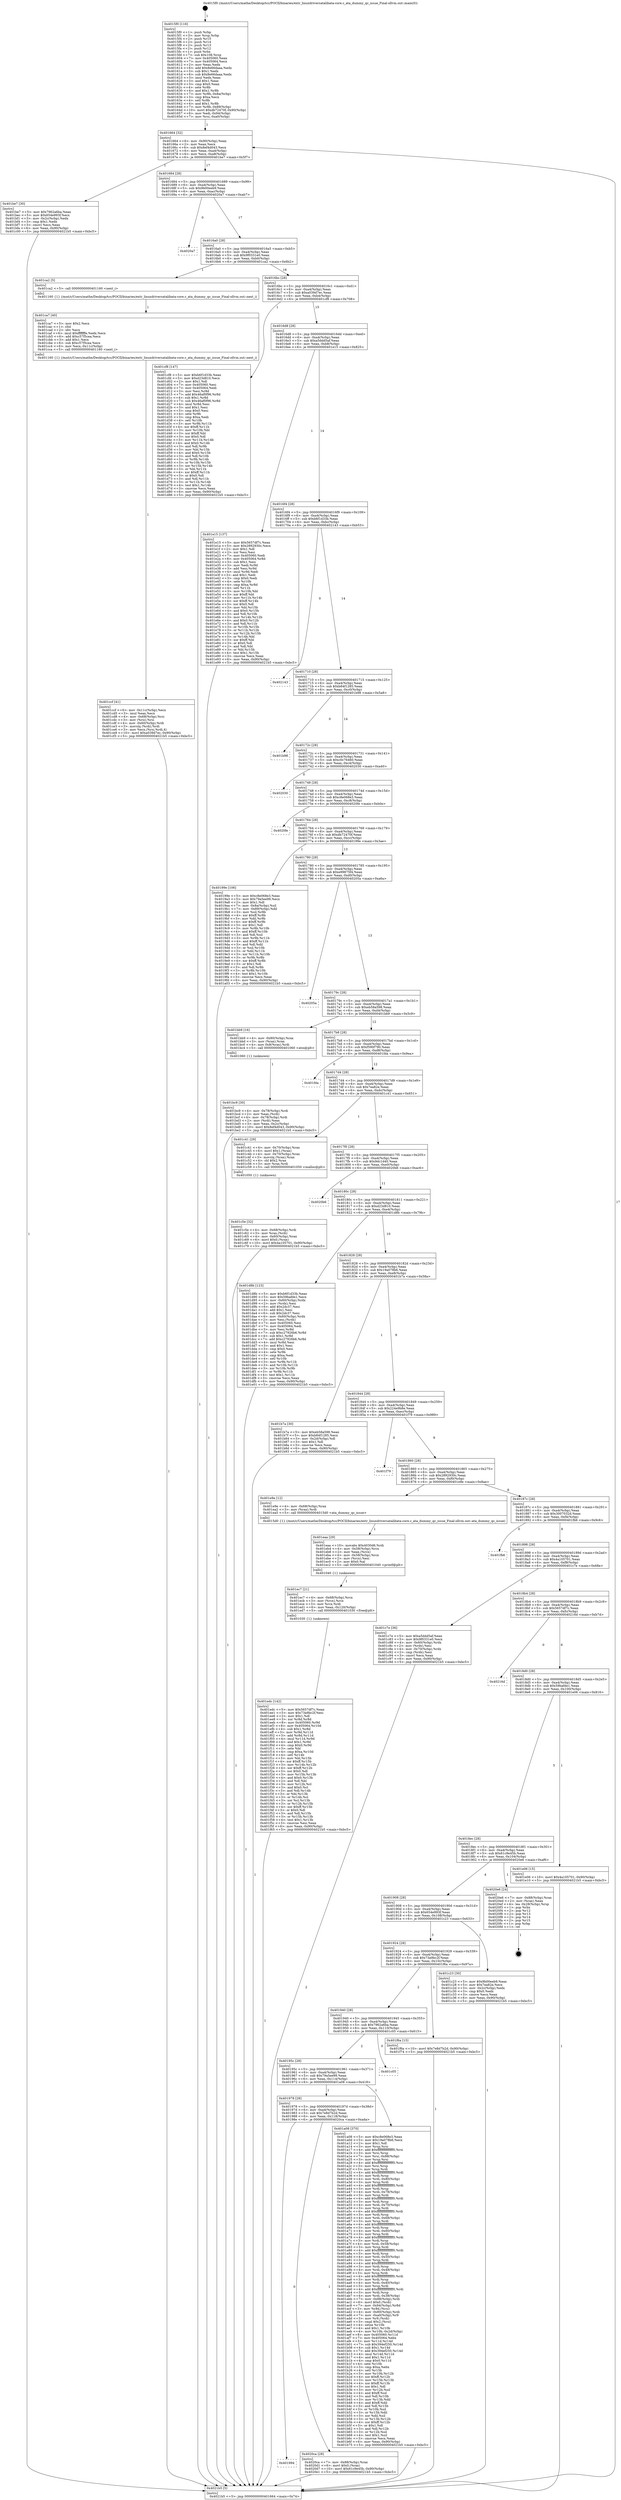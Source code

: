 digraph "0x4015f0" {
  label = "0x4015f0 (/mnt/c/Users/mathe/Desktop/tcc/POCII/binaries/extr_linuxdriversatalibata-core.c_ata_dummy_qc_issue_Final-ollvm.out::main(0))"
  labelloc = "t"
  node[shape=record]

  Entry [label="",width=0.3,height=0.3,shape=circle,fillcolor=black,style=filled]
  "0x401664" [label="{
     0x401664 [32]\l
     | [instrs]\l
     &nbsp;&nbsp;0x401664 \<+6\>: mov -0x90(%rbp),%eax\l
     &nbsp;&nbsp;0x40166a \<+2\>: mov %eax,%ecx\l
     &nbsp;&nbsp;0x40166c \<+6\>: sub $0x8ef4d043,%ecx\l
     &nbsp;&nbsp;0x401672 \<+6\>: mov %eax,-0xa4(%rbp)\l
     &nbsp;&nbsp;0x401678 \<+6\>: mov %ecx,-0xa8(%rbp)\l
     &nbsp;&nbsp;0x40167e \<+6\>: je 0000000000401be7 \<main+0x5f7\>\l
  }"]
  "0x401be7" [label="{
     0x401be7 [30]\l
     | [instrs]\l
     &nbsp;&nbsp;0x401be7 \<+5\>: mov $0x7962a6ba,%eax\l
     &nbsp;&nbsp;0x401bec \<+5\>: mov $0x654e993f,%ecx\l
     &nbsp;&nbsp;0x401bf1 \<+3\>: mov -0x2c(%rbp),%edx\l
     &nbsp;&nbsp;0x401bf4 \<+3\>: cmp $0x1,%edx\l
     &nbsp;&nbsp;0x401bf7 \<+3\>: cmovl %ecx,%eax\l
     &nbsp;&nbsp;0x401bfa \<+6\>: mov %eax,-0x90(%rbp)\l
     &nbsp;&nbsp;0x401c00 \<+5\>: jmp 00000000004021b5 \<main+0xbc5\>\l
  }"]
  "0x401684" [label="{
     0x401684 [28]\l
     | [instrs]\l
     &nbsp;&nbsp;0x401684 \<+5\>: jmp 0000000000401689 \<main+0x99\>\l
     &nbsp;&nbsp;0x401689 \<+6\>: mov -0xa4(%rbp),%eax\l
     &nbsp;&nbsp;0x40168f \<+5\>: sub $0x9b00eeb9,%eax\l
     &nbsp;&nbsp;0x401694 \<+6\>: mov %eax,-0xac(%rbp)\l
     &nbsp;&nbsp;0x40169a \<+6\>: je 00000000004020a7 \<main+0xab7\>\l
  }"]
  Exit [label="",width=0.3,height=0.3,shape=circle,fillcolor=black,style=filled,peripheries=2]
  "0x4020a7" [label="{
     0x4020a7\l
  }", style=dashed]
  "0x4016a0" [label="{
     0x4016a0 [28]\l
     | [instrs]\l
     &nbsp;&nbsp;0x4016a0 \<+5\>: jmp 00000000004016a5 \<main+0xb5\>\l
     &nbsp;&nbsp;0x4016a5 \<+6\>: mov -0xa4(%rbp),%eax\l
     &nbsp;&nbsp;0x4016ab \<+5\>: sub $0x9f0331e0,%eax\l
     &nbsp;&nbsp;0x4016b0 \<+6\>: mov %eax,-0xb0(%rbp)\l
     &nbsp;&nbsp;0x4016b6 \<+6\>: je 0000000000401ca2 \<main+0x6b2\>\l
  }"]
  "0x401994" [label="{
     0x401994\l
  }", style=dashed]
  "0x401ca2" [label="{
     0x401ca2 [5]\l
     | [instrs]\l
     &nbsp;&nbsp;0x401ca2 \<+5\>: call 0000000000401160 \<next_i\>\l
     | [calls]\l
     &nbsp;&nbsp;0x401160 \{1\} (/mnt/c/Users/mathe/Desktop/tcc/POCII/binaries/extr_linuxdriversatalibata-core.c_ata_dummy_qc_issue_Final-ollvm.out::next_i)\l
  }"]
  "0x4016bc" [label="{
     0x4016bc [28]\l
     | [instrs]\l
     &nbsp;&nbsp;0x4016bc \<+5\>: jmp 00000000004016c1 \<main+0xd1\>\l
     &nbsp;&nbsp;0x4016c1 \<+6\>: mov -0xa4(%rbp),%eax\l
     &nbsp;&nbsp;0x4016c7 \<+5\>: sub $0xa039d7ec,%eax\l
     &nbsp;&nbsp;0x4016cc \<+6\>: mov %eax,-0xb4(%rbp)\l
     &nbsp;&nbsp;0x4016d2 \<+6\>: je 0000000000401cf8 \<main+0x708\>\l
  }"]
  "0x4020ca" [label="{
     0x4020ca [28]\l
     | [instrs]\l
     &nbsp;&nbsp;0x4020ca \<+7\>: mov -0x88(%rbp),%rax\l
     &nbsp;&nbsp;0x4020d1 \<+6\>: movl $0x0,(%rax)\l
     &nbsp;&nbsp;0x4020d7 \<+10\>: movl $0x61c9e45b,-0x90(%rbp)\l
     &nbsp;&nbsp;0x4020e1 \<+5\>: jmp 00000000004021b5 \<main+0xbc5\>\l
  }"]
  "0x401cf8" [label="{
     0x401cf8 [147]\l
     | [instrs]\l
     &nbsp;&nbsp;0x401cf8 \<+5\>: mov $0xb6f1d33b,%eax\l
     &nbsp;&nbsp;0x401cfd \<+5\>: mov $0xd23d810,%ecx\l
     &nbsp;&nbsp;0x401d02 \<+2\>: mov $0x1,%dl\l
     &nbsp;&nbsp;0x401d04 \<+7\>: mov 0x405060,%esi\l
     &nbsp;&nbsp;0x401d0b \<+7\>: mov 0x405064,%edi\l
     &nbsp;&nbsp;0x401d12 \<+3\>: mov %esi,%r8d\l
     &nbsp;&nbsp;0x401d15 \<+7\>: add $0x46af0f96,%r8d\l
     &nbsp;&nbsp;0x401d1c \<+4\>: sub $0x1,%r8d\l
     &nbsp;&nbsp;0x401d20 \<+7\>: sub $0x46af0f96,%r8d\l
     &nbsp;&nbsp;0x401d27 \<+4\>: imul %r8d,%esi\l
     &nbsp;&nbsp;0x401d2b \<+3\>: and $0x1,%esi\l
     &nbsp;&nbsp;0x401d2e \<+3\>: cmp $0x0,%esi\l
     &nbsp;&nbsp;0x401d31 \<+4\>: sete %r9b\l
     &nbsp;&nbsp;0x401d35 \<+3\>: cmp $0xa,%edi\l
     &nbsp;&nbsp;0x401d38 \<+4\>: setl %r10b\l
     &nbsp;&nbsp;0x401d3c \<+3\>: mov %r9b,%r11b\l
     &nbsp;&nbsp;0x401d3f \<+4\>: xor $0xff,%r11b\l
     &nbsp;&nbsp;0x401d43 \<+3\>: mov %r10b,%bl\l
     &nbsp;&nbsp;0x401d46 \<+3\>: xor $0xff,%bl\l
     &nbsp;&nbsp;0x401d49 \<+3\>: xor $0x0,%dl\l
     &nbsp;&nbsp;0x401d4c \<+3\>: mov %r11b,%r14b\l
     &nbsp;&nbsp;0x401d4f \<+4\>: and $0x0,%r14b\l
     &nbsp;&nbsp;0x401d53 \<+3\>: and %dl,%r9b\l
     &nbsp;&nbsp;0x401d56 \<+3\>: mov %bl,%r15b\l
     &nbsp;&nbsp;0x401d59 \<+4\>: and $0x0,%r15b\l
     &nbsp;&nbsp;0x401d5d \<+3\>: and %dl,%r10b\l
     &nbsp;&nbsp;0x401d60 \<+3\>: or %r9b,%r14b\l
     &nbsp;&nbsp;0x401d63 \<+3\>: or %r10b,%r15b\l
     &nbsp;&nbsp;0x401d66 \<+3\>: xor %r15b,%r14b\l
     &nbsp;&nbsp;0x401d69 \<+3\>: or %bl,%r11b\l
     &nbsp;&nbsp;0x401d6c \<+4\>: xor $0xff,%r11b\l
     &nbsp;&nbsp;0x401d70 \<+3\>: or $0x0,%dl\l
     &nbsp;&nbsp;0x401d73 \<+3\>: and %dl,%r11b\l
     &nbsp;&nbsp;0x401d76 \<+3\>: or %r11b,%r14b\l
     &nbsp;&nbsp;0x401d79 \<+4\>: test $0x1,%r14b\l
     &nbsp;&nbsp;0x401d7d \<+3\>: cmovne %ecx,%eax\l
     &nbsp;&nbsp;0x401d80 \<+6\>: mov %eax,-0x90(%rbp)\l
     &nbsp;&nbsp;0x401d86 \<+5\>: jmp 00000000004021b5 \<main+0xbc5\>\l
  }"]
  "0x4016d8" [label="{
     0x4016d8 [28]\l
     | [instrs]\l
     &nbsp;&nbsp;0x4016d8 \<+5\>: jmp 00000000004016dd \<main+0xed\>\l
     &nbsp;&nbsp;0x4016dd \<+6\>: mov -0xa4(%rbp),%eax\l
     &nbsp;&nbsp;0x4016e3 \<+5\>: sub $0xa5ddd5af,%eax\l
     &nbsp;&nbsp;0x4016e8 \<+6\>: mov %eax,-0xb8(%rbp)\l
     &nbsp;&nbsp;0x4016ee \<+6\>: je 0000000000401e15 \<main+0x825\>\l
  }"]
  "0x401edc" [label="{
     0x401edc [142]\l
     | [instrs]\l
     &nbsp;&nbsp;0x401edc \<+5\>: mov $0x5657df7c,%eax\l
     &nbsp;&nbsp;0x401ee1 \<+5\>: mov $0x73a9bc2f,%esi\l
     &nbsp;&nbsp;0x401ee6 \<+2\>: mov $0x1,%dl\l
     &nbsp;&nbsp;0x401ee8 \<+3\>: xor %r8d,%r8d\l
     &nbsp;&nbsp;0x401eeb \<+8\>: mov 0x405060,%r9d\l
     &nbsp;&nbsp;0x401ef3 \<+8\>: mov 0x405064,%r10d\l
     &nbsp;&nbsp;0x401efb \<+4\>: sub $0x1,%r8d\l
     &nbsp;&nbsp;0x401eff \<+3\>: mov %r9d,%r11d\l
     &nbsp;&nbsp;0x401f02 \<+3\>: add %r8d,%r11d\l
     &nbsp;&nbsp;0x401f05 \<+4\>: imul %r11d,%r9d\l
     &nbsp;&nbsp;0x401f09 \<+4\>: and $0x1,%r9d\l
     &nbsp;&nbsp;0x401f0d \<+4\>: cmp $0x0,%r9d\l
     &nbsp;&nbsp;0x401f11 \<+3\>: sete %bl\l
     &nbsp;&nbsp;0x401f14 \<+4\>: cmp $0xa,%r10d\l
     &nbsp;&nbsp;0x401f18 \<+4\>: setl %r14b\l
     &nbsp;&nbsp;0x401f1c \<+3\>: mov %bl,%r15b\l
     &nbsp;&nbsp;0x401f1f \<+4\>: xor $0xff,%r15b\l
     &nbsp;&nbsp;0x401f23 \<+3\>: mov %r14b,%r12b\l
     &nbsp;&nbsp;0x401f26 \<+4\>: xor $0xff,%r12b\l
     &nbsp;&nbsp;0x401f2a \<+3\>: xor $0x0,%dl\l
     &nbsp;&nbsp;0x401f2d \<+3\>: mov %r15b,%r13b\l
     &nbsp;&nbsp;0x401f30 \<+4\>: and $0x0,%r13b\l
     &nbsp;&nbsp;0x401f34 \<+2\>: and %dl,%bl\l
     &nbsp;&nbsp;0x401f36 \<+3\>: mov %r12b,%cl\l
     &nbsp;&nbsp;0x401f39 \<+3\>: and $0x0,%cl\l
     &nbsp;&nbsp;0x401f3c \<+3\>: and %dl,%r14b\l
     &nbsp;&nbsp;0x401f3f \<+3\>: or %bl,%r13b\l
     &nbsp;&nbsp;0x401f42 \<+3\>: or %r14b,%cl\l
     &nbsp;&nbsp;0x401f45 \<+3\>: xor %cl,%r13b\l
     &nbsp;&nbsp;0x401f48 \<+3\>: or %r12b,%r15b\l
     &nbsp;&nbsp;0x401f4b \<+4\>: xor $0xff,%r15b\l
     &nbsp;&nbsp;0x401f4f \<+3\>: or $0x0,%dl\l
     &nbsp;&nbsp;0x401f52 \<+3\>: and %dl,%r15b\l
     &nbsp;&nbsp;0x401f55 \<+3\>: or %r15b,%r13b\l
     &nbsp;&nbsp;0x401f58 \<+4\>: test $0x1,%r13b\l
     &nbsp;&nbsp;0x401f5c \<+3\>: cmovne %esi,%eax\l
     &nbsp;&nbsp;0x401f5f \<+6\>: mov %eax,-0x90(%rbp)\l
     &nbsp;&nbsp;0x401f65 \<+5\>: jmp 00000000004021b5 \<main+0xbc5\>\l
  }"]
  "0x401e15" [label="{
     0x401e15 [137]\l
     | [instrs]\l
     &nbsp;&nbsp;0x401e15 \<+5\>: mov $0x5657df7c,%eax\l
     &nbsp;&nbsp;0x401e1a \<+5\>: mov $0x2892930c,%ecx\l
     &nbsp;&nbsp;0x401e1f \<+2\>: mov $0x1,%dl\l
     &nbsp;&nbsp;0x401e21 \<+2\>: xor %esi,%esi\l
     &nbsp;&nbsp;0x401e23 \<+7\>: mov 0x405060,%edi\l
     &nbsp;&nbsp;0x401e2a \<+8\>: mov 0x405064,%r8d\l
     &nbsp;&nbsp;0x401e32 \<+3\>: sub $0x1,%esi\l
     &nbsp;&nbsp;0x401e35 \<+3\>: mov %edi,%r9d\l
     &nbsp;&nbsp;0x401e38 \<+3\>: add %esi,%r9d\l
     &nbsp;&nbsp;0x401e3b \<+4\>: imul %r9d,%edi\l
     &nbsp;&nbsp;0x401e3f \<+3\>: and $0x1,%edi\l
     &nbsp;&nbsp;0x401e42 \<+3\>: cmp $0x0,%edi\l
     &nbsp;&nbsp;0x401e45 \<+4\>: sete %r10b\l
     &nbsp;&nbsp;0x401e49 \<+4\>: cmp $0xa,%r8d\l
     &nbsp;&nbsp;0x401e4d \<+4\>: setl %r11b\l
     &nbsp;&nbsp;0x401e51 \<+3\>: mov %r10b,%bl\l
     &nbsp;&nbsp;0x401e54 \<+3\>: xor $0xff,%bl\l
     &nbsp;&nbsp;0x401e57 \<+3\>: mov %r11b,%r14b\l
     &nbsp;&nbsp;0x401e5a \<+4\>: xor $0xff,%r14b\l
     &nbsp;&nbsp;0x401e5e \<+3\>: xor $0x0,%dl\l
     &nbsp;&nbsp;0x401e61 \<+3\>: mov %bl,%r15b\l
     &nbsp;&nbsp;0x401e64 \<+4\>: and $0x0,%r15b\l
     &nbsp;&nbsp;0x401e68 \<+3\>: and %dl,%r10b\l
     &nbsp;&nbsp;0x401e6b \<+3\>: mov %r14b,%r12b\l
     &nbsp;&nbsp;0x401e6e \<+4\>: and $0x0,%r12b\l
     &nbsp;&nbsp;0x401e72 \<+3\>: and %dl,%r11b\l
     &nbsp;&nbsp;0x401e75 \<+3\>: or %r10b,%r15b\l
     &nbsp;&nbsp;0x401e78 \<+3\>: or %r11b,%r12b\l
     &nbsp;&nbsp;0x401e7b \<+3\>: xor %r12b,%r15b\l
     &nbsp;&nbsp;0x401e7e \<+3\>: or %r14b,%bl\l
     &nbsp;&nbsp;0x401e81 \<+3\>: xor $0xff,%bl\l
     &nbsp;&nbsp;0x401e84 \<+3\>: or $0x0,%dl\l
     &nbsp;&nbsp;0x401e87 \<+2\>: and %dl,%bl\l
     &nbsp;&nbsp;0x401e89 \<+3\>: or %bl,%r15b\l
     &nbsp;&nbsp;0x401e8c \<+4\>: test $0x1,%r15b\l
     &nbsp;&nbsp;0x401e90 \<+3\>: cmovne %ecx,%eax\l
     &nbsp;&nbsp;0x401e93 \<+6\>: mov %eax,-0x90(%rbp)\l
     &nbsp;&nbsp;0x401e99 \<+5\>: jmp 00000000004021b5 \<main+0xbc5\>\l
  }"]
  "0x4016f4" [label="{
     0x4016f4 [28]\l
     | [instrs]\l
     &nbsp;&nbsp;0x4016f4 \<+5\>: jmp 00000000004016f9 \<main+0x109\>\l
     &nbsp;&nbsp;0x4016f9 \<+6\>: mov -0xa4(%rbp),%eax\l
     &nbsp;&nbsp;0x4016ff \<+5\>: sub $0xb6f1d33b,%eax\l
     &nbsp;&nbsp;0x401704 \<+6\>: mov %eax,-0xbc(%rbp)\l
     &nbsp;&nbsp;0x40170a \<+6\>: je 0000000000402143 \<main+0xb53\>\l
  }"]
  "0x401ec7" [label="{
     0x401ec7 [21]\l
     | [instrs]\l
     &nbsp;&nbsp;0x401ec7 \<+4\>: mov -0x68(%rbp),%rcx\l
     &nbsp;&nbsp;0x401ecb \<+3\>: mov (%rcx),%rcx\l
     &nbsp;&nbsp;0x401ece \<+3\>: mov %rcx,%rdi\l
     &nbsp;&nbsp;0x401ed1 \<+6\>: mov %eax,-0x120(%rbp)\l
     &nbsp;&nbsp;0x401ed7 \<+5\>: call 0000000000401030 \<free@plt\>\l
     | [calls]\l
     &nbsp;&nbsp;0x401030 \{1\} (unknown)\l
  }"]
  "0x402143" [label="{
     0x402143\l
  }", style=dashed]
  "0x401710" [label="{
     0x401710 [28]\l
     | [instrs]\l
     &nbsp;&nbsp;0x401710 \<+5\>: jmp 0000000000401715 \<main+0x125\>\l
     &nbsp;&nbsp;0x401715 \<+6\>: mov -0xa4(%rbp),%eax\l
     &nbsp;&nbsp;0x40171b \<+5\>: sub $0xb84f1285,%eax\l
     &nbsp;&nbsp;0x401720 \<+6\>: mov %eax,-0xc0(%rbp)\l
     &nbsp;&nbsp;0x401726 \<+6\>: je 0000000000401b98 \<main+0x5a8\>\l
  }"]
  "0x401eaa" [label="{
     0x401eaa [29]\l
     | [instrs]\l
     &nbsp;&nbsp;0x401eaa \<+10\>: movabs $0x4030d6,%rdi\l
     &nbsp;&nbsp;0x401eb4 \<+4\>: mov -0x58(%rbp),%rcx\l
     &nbsp;&nbsp;0x401eb8 \<+2\>: mov %eax,(%rcx)\l
     &nbsp;&nbsp;0x401eba \<+4\>: mov -0x58(%rbp),%rcx\l
     &nbsp;&nbsp;0x401ebe \<+2\>: mov (%rcx),%esi\l
     &nbsp;&nbsp;0x401ec0 \<+2\>: mov $0x0,%al\l
     &nbsp;&nbsp;0x401ec2 \<+5\>: call 0000000000401040 \<printf@plt\>\l
     | [calls]\l
     &nbsp;&nbsp;0x401040 \{1\} (unknown)\l
  }"]
  "0x401b98" [label="{
     0x401b98\l
  }", style=dashed]
  "0x40172c" [label="{
     0x40172c [28]\l
     | [instrs]\l
     &nbsp;&nbsp;0x40172c \<+5\>: jmp 0000000000401731 \<main+0x141\>\l
     &nbsp;&nbsp;0x401731 \<+6\>: mov -0xa4(%rbp),%eax\l
     &nbsp;&nbsp;0x401737 \<+5\>: sub $0xc0c76460,%eax\l
     &nbsp;&nbsp;0x40173c \<+6\>: mov %eax,-0xc4(%rbp)\l
     &nbsp;&nbsp;0x401742 \<+6\>: je 0000000000402030 \<main+0xa40\>\l
  }"]
  "0x401ccf" [label="{
     0x401ccf [41]\l
     | [instrs]\l
     &nbsp;&nbsp;0x401ccf \<+6\>: mov -0x11c(%rbp),%ecx\l
     &nbsp;&nbsp;0x401cd5 \<+3\>: imul %eax,%ecx\l
     &nbsp;&nbsp;0x401cd8 \<+4\>: mov -0x68(%rbp),%rsi\l
     &nbsp;&nbsp;0x401cdc \<+3\>: mov (%rsi),%rsi\l
     &nbsp;&nbsp;0x401cdf \<+4\>: mov -0x60(%rbp),%rdi\l
     &nbsp;&nbsp;0x401ce3 \<+3\>: movslq (%rdi),%rdi\l
     &nbsp;&nbsp;0x401ce6 \<+3\>: mov %ecx,(%rsi,%rdi,4)\l
     &nbsp;&nbsp;0x401ce9 \<+10\>: movl $0xa039d7ec,-0x90(%rbp)\l
     &nbsp;&nbsp;0x401cf3 \<+5\>: jmp 00000000004021b5 \<main+0xbc5\>\l
  }"]
  "0x402030" [label="{
     0x402030\l
  }", style=dashed]
  "0x401748" [label="{
     0x401748 [28]\l
     | [instrs]\l
     &nbsp;&nbsp;0x401748 \<+5\>: jmp 000000000040174d \<main+0x15d\>\l
     &nbsp;&nbsp;0x40174d \<+6\>: mov -0xa4(%rbp),%eax\l
     &nbsp;&nbsp;0x401753 \<+5\>: sub $0xc8e068e3,%eax\l
     &nbsp;&nbsp;0x401758 \<+6\>: mov %eax,-0xc8(%rbp)\l
     &nbsp;&nbsp;0x40175e \<+6\>: je 00000000004020fe \<main+0xb0e\>\l
  }"]
  "0x401ca7" [label="{
     0x401ca7 [40]\l
     | [instrs]\l
     &nbsp;&nbsp;0x401ca7 \<+5\>: mov $0x2,%ecx\l
     &nbsp;&nbsp;0x401cac \<+1\>: cltd\l
     &nbsp;&nbsp;0x401cad \<+2\>: idiv %ecx\l
     &nbsp;&nbsp;0x401caf \<+6\>: imul $0xfffffffe,%edx,%ecx\l
     &nbsp;&nbsp;0x401cb5 \<+6\>: add $0xc57f5cea,%ecx\l
     &nbsp;&nbsp;0x401cbb \<+3\>: add $0x1,%ecx\l
     &nbsp;&nbsp;0x401cbe \<+6\>: sub $0xc57f5cea,%ecx\l
     &nbsp;&nbsp;0x401cc4 \<+6\>: mov %ecx,-0x11c(%rbp)\l
     &nbsp;&nbsp;0x401cca \<+5\>: call 0000000000401160 \<next_i\>\l
     | [calls]\l
     &nbsp;&nbsp;0x401160 \{1\} (/mnt/c/Users/mathe/Desktop/tcc/POCII/binaries/extr_linuxdriversatalibata-core.c_ata_dummy_qc_issue_Final-ollvm.out::next_i)\l
  }"]
  "0x4020fe" [label="{
     0x4020fe\l
  }", style=dashed]
  "0x401764" [label="{
     0x401764 [28]\l
     | [instrs]\l
     &nbsp;&nbsp;0x401764 \<+5\>: jmp 0000000000401769 \<main+0x179\>\l
     &nbsp;&nbsp;0x401769 \<+6\>: mov -0xa4(%rbp),%eax\l
     &nbsp;&nbsp;0x40176f \<+5\>: sub $0xdb72470f,%eax\l
     &nbsp;&nbsp;0x401774 \<+6\>: mov %eax,-0xcc(%rbp)\l
     &nbsp;&nbsp;0x40177a \<+6\>: je 000000000040199e \<main+0x3ae\>\l
  }"]
  "0x401c5e" [label="{
     0x401c5e [32]\l
     | [instrs]\l
     &nbsp;&nbsp;0x401c5e \<+4\>: mov -0x68(%rbp),%rdi\l
     &nbsp;&nbsp;0x401c62 \<+3\>: mov %rax,(%rdi)\l
     &nbsp;&nbsp;0x401c65 \<+4\>: mov -0x60(%rbp),%rax\l
     &nbsp;&nbsp;0x401c69 \<+6\>: movl $0x0,(%rax)\l
     &nbsp;&nbsp;0x401c6f \<+10\>: movl $0x4a105701,-0x90(%rbp)\l
     &nbsp;&nbsp;0x401c79 \<+5\>: jmp 00000000004021b5 \<main+0xbc5\>\l
  }"]
  "0x40199e" [label="{
     0x40199e [106]\l
     | [instrs]\l
     &nbsp;&nbsp;0x40199e \<+5\>: mov $0xc8e068e3,%eax\l
     &nbsp;&nbsp;0x4019a3 \<+5\>: mov $0x79a5ee99,%ecx\l
     &nbsp;&nbsp;0x4019a8 \<+2\>: mov $0x1,%dl\l
     &nbsp;&nbsp;0x4019aa \<+7\>: mov -0x8a(%rbp),%sil\l
     &nbsp;&nbsp;0x4019b1 \<+7\>: mov -0x89(%rbp),%dil\l
     &nbsp;&nbsp;0x4019b8 \<+3\>: mov %sil,%r8b\l
     &nbsp;&nbsp;0x4019bb \<+4\>: xor $0xff,%r8b\l
     &nbsp;&nbsp;0x4019bf \<+3\>: mov %dil,%r9b\l
     &nbsp;&nbsp;0x4019c2 \<+4\>: xor $0xff,%r9b\l
     &nbsp;&nbsp;0x4019c6 \<+3\>: xor $0x1,%dl\l
     &nbsp;&nbsp;0x4019c9 \<+3\>: mov %r8b,%r10b\l
     &nbsp;&nbsp;0x4019cc \<+4\>: and $0xff,%r10b\l
     &nbsp;&nbsp;0x4019d0 \<+3\>: and %dl,%sil\l
     &nbsp;&nbsp;0x4019d3 \<+3\>: mov %r9b,%r11b\l
     &nbsp;&nbsp;0x4019d6 \<+4\>: and $0xff,%r11b\l
     &nbsp;&nbsp;0x4019da \<+3\>: and %dl,%dil\l
     &nbsp;&nbsp;0x4019dd \<+3\>: or %sil,%r10b\l
     &nbsp;&nbsp;0x4019e0 \<+3\>: or %dil,%r11b\l
     &nbsp;&nbsp;0x4019e3 \<+3\>: xor %r11b,%r10b\l
     &nbsp;&nbsp;0x4019e6 \<+3\>: or %r9b,%r8b\l
     &nbsp;&nbsp;0x4019e9 \<+4\>: xor $0xff,%r8b\l
     &nbsp;&nbsp;0x4019ed \<+3\>: or $0x1,%dl\l
     &nbsp;&nbsp;0x4019f0 \<+3\>: and %dl,%r8b\l
     &nbsp;&nbsp;0x4019f3 \<+3\>: or %r8b,%r10b\l
     &nbsp;&nbsp;0x4019f6 \<+4\>: test $0x1,%r10b\l
     &nbsp;&nbsp;0x4019fa \<+3\>: cmovne %ecx,%eax\l
     &nbsp;&nbsp;0x4019fd \<+6\>: mov %eax,-0x90(%rbp)\l
     &nbsp;&nbsp;0x401a03 \<+5\>: jmp 00000000004021b5 \<main+0xbc5\>\l
  }"]
  "0x401780" [label="{
     0x401780 [28]\l
     | [instrs]\l
     &nbsp;&nbsp;0x401780 \<+5\>: jmp 0000000000401785 \<main+0x195\>\l
     &nbsp;&nbsp;0x401785 \<+6\>: mov -0xa4(%rbp),%eax\l
     &nbsp;&nbsp;0x40178b \<+5\>: sub $0xe99875f4,%eax\l
     &nbsp;&nbsp;0x401790 \<+6\>: mov %eax,-0xd0(%rbp)\l
     &nbsp;&nbsp;0x401796 \<+6\>: je 000000000040205a \<main+0xa6a\>\l
  }"]
  "0x4021b5" [label="{
     0x4021b5 [5]\l
     | [instrs]\l
     &nbsp;&nbsp;0x4021b5 \<+5\>: jmp 0000000000401664 \<main+0x74\>\l
  }"]
  "0x4015f0" [label="{
     0x4015f0 [116]\l
     | [instrs]\l
     &nbsp;&nbsp;0x4015f0 \<+1\>: push %rbp\l
     &nbsp;&nbsp;0x4015f1 \<+3\>: mov %rsp,%rbp\l
     &nbsp;&nbsp;0x4015f4 \<+2\>: push %r15\l
     &nbsp;&nbsp;0x4015f6 \<+2\>: push %r14\l
     &nbsp;&nbsp;0x4015f8 \<+2\>: push %r13\l
     &nbsp;&nbsp;0x4015fa \<+2\>: push %r12\l
     &nbsp;&nbsp;0x4015fc \<+1\>: push %rbx\l
     &nbsp;&nbsp;0x4015fd \<+7\>: sub $0x108,%rsp\l
     &nbsp;&nbsp;0x401604 \<+7\>: mov 0x405060,%eax\l
     &nbsp;&nbsp;0x40160b \<+7\>: mov 0x405064,%ecx\l
     &nbsp;&nbsp;0x401612 \<+2\>: mov %eax,%edx\l
     &nbsp;&nbsp;0x401614 \<+6\>: add $0x8e66daaa,%edx\l
     &nbsp;&nbsp;0x40161a \<+3\>: sub $0x1,%edx\l
     &nbsp;&nbsp;0x40161d \<+6\>: sub $0x8e66daaa,%edx\l
     &nbsp;&nbsp;0x401623 \<+3\>: imul %edx,%eax\l
     &nbsp;&nbsp;0x401626 \<+3\>: and $0x1,%eax\l
     &nbsp;&nbsp;0x401629 \<+3\>: cmp $0x0,%eax\l
     &nbsp;&nbsp;0x40162c \<+4\>: sete %r8b\l
     &nbsp;&nbsp;0x401630 \<+4\>: and $0x1,%r8b\l
     &nbsp;&nbsp;0x401634 \<+7\>: mov %r8b,-0x8a(%rbp)\l
     &nbsp;&nbsp;0x40163b \<+3\>: cmp $0xa,%ecx\l
     &nbsp;&nbsp;0x40163e \<+4\>: setl %r8b\l
     &nbsp;&nbsp;0x401642 \<+4\>: and $0x1,%r8b\l
     &nbsp;&nbsp;0x401646 \<+7\>: mov %r8b,-0x89(%rbp)\l
     &nbsp;&nbsp;0x40164d \<+10\>: movl $0xdb72470f,-0x90(%rbp)\l
     &nbsp;&nbsp;0x401657 \<+6\>: mov %edi,-0x94(%rbp)\l
     &nbsp;&nbsp;0x40165d \<+7\>: mov %rsi,-0xa0(%rbp)\l
  }"]
  "0x401bc9" [label="{
     0x401bc9 [30]\l
     | [instrs]\l
     &nbsp;&nbsp;0x401bc9 \<+4\>: mov -0x78(%rbp),%rdi\l
     &nbsp;&nbsp;0x401bcd \<+2\>: mov %eax,(%rdi)\l
     &nbsp;&nbsp;0x401bcf \<+4\>: mov -0x78(%rbp),%rdi\l
     &nbsp;&nbsp;0x401bd3 \<+2\>: mov (%rdi),%eax\l
     &nbsp;&nbsp;0x401bd5 \<+3\>: mov %eax,-0x2c(%rbp)\l
     &nbsp;&nbsp;0x401bd8 \<+10\>: movl $0x8ef4d043,-0x90(%rbp)\l
     &nbsp;&nbsp;0x401be2 \<+5\>: jmp 00000000004021b5 \<main+0xbc5\>\l
  }"]
  "0x40205a" [label="{
     0x40205a\l
  }", style=dashed]
  "0x40179c" [label="{
     0x40179c [28]\l
     | [instrs]\l
     &nbsp;&nbsp;0x40179c \<+5\>: jmp 00000000004017a1 \<main+0x1b1\>\l
     &nbsp;&nbsp;0x4017a1 \<+6\>: mov -0xa4(%rbp),%eax\l
     &nbsp;&nbsp;0x4017a7 \<+5\>: sub $0xeb58a598,%eax\l
     &nbsp;&nbsp;0x4017ac \<+6\>: mov %eax,-0xd4(%rbp)\l
     &nbsp;&nbsp;0x4017b2 \<+6\>: je 0000000000401bb9 \<main+0x5c9\>\l
  }"]
  "0x401978" [label="{
     0x401978 [28]\l
     | [instrs]\l
     &nbsp;&nbsp;0x401978 \<+5\>: jmp 000000000040197d \<main+0x38d\>\l
     &nbsp;&nbsp;0x40197d \<+6\>: mov -0xa4(%rbp),%eax\l
     &nbsp;&nbsp;0x401983 \<+5\>: sub $0x7e8d7b2d,%eax\l
     &nbsp;&nbsp;0x401988 \<+6\>: mov %eax,-0x118(%rbp)\l
     &nbsp;&nbsp;0x40198e \<+6\>: je 00000000004020ca \<main+0xada\>\l
  }"]
  "0x401bb9" [label="{
     0x401bb9 [16]\l
     | [instrs]\l
     &nbsp;&nbsp;0x401bb9 \<+4\>: mov -0x80(%rbp),%rax\l
     &nbsp;&nbsp;0x401bbd \<+3\>: mov (%rax),%rax\l
     &nbsp;&nbsp;0x401bc0 \<+4\>: mov 0x8(%rax),%rdi\l
     &nbsp;&nbsp;0x401bc4 \<+5\>: call 0000000000401060 \<atoi@plt\>\l
     | [calls]\l
     &nbsp;&nbsp;0x401060 \{1\} (unknown)\l
  }"]
  "0x4017b8" [label="{
     0x4017b8 [28]\l
     | [instrs]\l
     &nbsp;&nbsp;0x4017b8 \<+5\>: jmp 00000000004017bd \<main+0x1cd\>\l
     &nbsp;&nbsp;0x4017bd \<+6\>: mov -0xa4(%rbp),%eax\l
     &nbsp;&nbsp;0x4017c3 \<+5\>: sub $0xf590f790,%eax\l
     &nbsp;&nbsp;0x4017c8 \<+6\>: mov %eax,-0xd8(%rbp)\l
     &nbsp;&nbsp;0x4017ce \<+6\>: je 0000000000401fda \<main+0x9ea\>\l
  }"]
  "0x401a08" [label="{
     0x401a08 [370]\l
     | [instrs]\l
     &nbsp;&nbsp;0x401a08 \<+5\>: mov $0xc8e068e3,%eax\l
     &nbsp;&nbsp;0x401a0d \<+5\>: mov $0x19a078b6,%ecx\l
     &nbsp;&nbsp;0x401a12 \<+2\>: mov $0x1,%dl\l
     &nbsp;&nbsp;0x401a14 \<+3\>: mov %rsp,%rsi\l
     &nbsp;&nbsp;0x401a17 \<+4\>: add $0xfffffffffffffff0,%rsi\l
     &nbsp;&nbsp;0x401a1b \<+3\>: mov %rsi,%rsp\l
     &nbsp;&nbsp;0x401a1e \<+7\>: mov %rsi,-0x88(%rbp)\l
     &nbsp;&nbsp;0x401a25 \<+3\>: mov %rsp,%rsi\l
     &nbsp;&nbsp;0x401a28 \<+4\>: add $0xfffffffffffffff0,%rsi\l
     &nbsp;&nbsp;0x401a2c \<+3\>: mov %rsi,%rsp\l
     &nbsp;&nbsp;0x401a2f \<+3\>: mov %rsp,%rdi\l
     &nbsp;&nbsp;0x401a32 \<+4\>: add $0xfffffffffffffff0,%rdi\l
     &nbsp;&nbsp;0x401a36 \<+3\>: mov %rdi,%rsp\l
     &nbsp;&nbsp;0x401a39 \<+4\>: mov %rdi,-0x80(%rbp)\l
     &nbsp;&nbsp;0x401a3d \<+3\>: mov %rsp,%rdi\l
     &nbsp;&nbsp;0x401a40 \<+4\>: add $0xfffffffffffffff0,%rdi\l
     &nbsp;&nbsp;0x401a44 \<+3\>: mov %rdi,%rsp\l
     &nbsp;&nbsp;0x401a47 \<+4\>: mov %rdi,-0x78(%rbp)\l
     &nbsp;&nbsp;0x401a4b \<+3\>: mov %rsp,%rdi\l
     &nbsp;&nbsp;0x401a4e \<+4\>: add $0xfffffffffffffff0,%rdi\l
     &nbsp;&nbsp;0x401a52 \<+3\>: mov %rdi,%rsp\l
     &nbsp;&nbsp;0x401a55 \<+4\>: mov %rdi,-0x70(%rbp)\l
     &nbsp;&nbsp;0x401a59 \<+3\>: mov %rsp,%rdi\l
     &nbsp;&nbsp;0x401a5c \<+4\>: add $0xfffffffffffffff0,%rdi\l
     &nbsp;&nbsp;0x401a60 \<+3\>: mov %rdi,%rsp\l
     &nbsp;&nbsp;0x401a63 \<+4\>: mov %rdi,-0x68(%rbp)\l
     &nbsp;&nbsp;0x401a67 \<+3\>: mov %rsp,%rdi\l
     &nbsp;&nbsp;0x401a6a \<+4\>: add $0xfffffffffffffff0,%rdi\l
     &nbsp;&nbsp;0x401a6e \<+3\>: mov %rdi,%rsp\l
     &nbsp;&nbsp;0x401a71 \<+4\>: mov %rdi,-0x60(%rbp)\l
     &nbsp;&nbsp;0x401a75 \<+3\>: mov %rsp,%rdi\l
     &nbsp;&nbsp;0x401a78 \<+4\>: add $0xfffffffffffffff0,%rdi\l
     &nbsp;&nbsp;0x401a7c \<+3\>: mov %rdi,%rsp\l
     &nbsp;&nbsp;0x401a7f \<+4\>: mov %rdi,-0x58(%rbp)\l
     &nbsp;&nbsp;0x401a83 \<+3\>: mov %rsp,%rdi\l
     &nbsp;&nbsp;0x401a86 \<+4\>: add $0xfffffffffffffff0,%rdi\l
     &nbsp;&nbsp;0x401a8a \<+3\>: mov %rdi,%rsp\l
     &nbsp;&nbsp;0x401a8d \<+4\>: mov %rdi,-0x50(%rbp)\l
     &nbsp;&nbsp;0x401a91 \<+3\>: mov %rsp,%rdi\l
     &nbsp;&nbsp;0x401a94 \<+4\>: add $0xfffffffffffffff0,%rdi\l
     &nbsp;&nbsp;0x401a98 \<+3\>: mov %rdi,%rsp\l
     &nbsp;&nbsp;0x401a9b \<+4\>: mov %rdi,-0x48(%rbp)\l
     &nbsp;&nbsp;0x401a9f \<+3\>: mov %rsp,%rdi\l
     &nbsp;&nbsp;0x401aa2 \<+4\>: add $0xfffffffffffffff0,%rdi\l
     &nbsp;&nbsp;0x401aa6 \<+3\>: mov %rdi,%rsp\l
     &nbsp;&nbsp;0x401aa9 \<+4\>: mov %rdi,-0x40(%rbp)\l
     &nbsp;&nbsp;0x401aad \<+3\>: mov %rsp,%rdi\l
     &nbsp;&nbsp;0x401ab0 \<+4\>: add $0xfffffffffffffff0,%rdi\l
     &nbsp;&nbsp;0x401ab4 \<+3\>: mov %rdi,%rsp\l
     &nbsp;&nbsp;0x401ab7 \<+4\>: mov %rdi,-0x38(%rbp)\l
     &nbsp;&nbsp;0x401abb \<+7\>: mov -0x88(%rbp),%rdi\l
     &nbsp;&nbsp;0x401ac2 \<+6\>: movl $0x0,(%rdi)\l
     &nbsp;&nbsp;0x401ac8 \<+7\>: mov -0x94(%rbp),%r8d\l
     &nbsp;&nbsp;0x401acf \<+3\>: mov %r8d,(%rsi)\l
     &nbsp;&nbsp;0x401ad2 \<+4\>: mov -0x80(%rbp),%rdi\l
     &nbsp;&nbsp;0x401ad6 \<+7\>: mov -0xa0(%rbp),%r9\l
     &nbsp;&nbsp;0x401add \<+3\>: mov %r9,(%rdi)\l
     &nbsp;&nbsp;0x401ae0 \<+3\>: cmpl $0x2,(%rsi)\l
     &nbsp;&nbsp;0x401ae3 \<+4\>: setne %r10b\l
     &nbsp;&nbsp;0x401ae7 \<+4\>: and $0x1,%r10b\l
     &nbsp;&nbsp;0x401aeb \<+4\>: mov %r10b,-0x2d(%rbp)\l
     &nbsp;&nbsp;0x401aef \<+8\>: mov 0x405060,%r11d\l
     &nbsp;&nbsp;0x401af7 \<+7\>: mov 0x405064,%ebx\l
     &nbsp;&nbsp;0x401afe \<+3\>: mov %r11d,%r14d\l
     &nbsp;&nbsp;0x401b01 \<+7\>: sub $0x394ef250,%r14d\l
     &nbsp;&nbsp;0x401b08 \<+4\>: sub $0x1,%r14d\l
     &nbsp;&nbsp;0x401b0c \<+7\>: add $0x394ef250,%r14d\l
     &nbsp;&nbsp;0x401b13 \<+4\>: imul %r14d,%r11d\l
     &nbsp;&nbsp;0x401b17 \<+4\>: and $0x1,%r11d\l
     &nbsp;&nbsp;0x401b1b \<+4\>: cmp $0x0,%r11d\l
     &nbsp;&nbsp;0x401b1f \<+4\>: sete %r10b\l
     &nbsp;&nbsp;0x401b23 \<+3\>: cmp $0xa,%ebx\l
     &nbsp;&nbsp;0x401b26 \<+4\>: setl %r15b\l
     &nbsp;&nbsp;0x401b2a \<+3\>: mov %r10b,%r12b\l
     &nbsp;&nbsp;0x401b2d \<+4\>: xor $0xff,%r12b\l
     &nbsp;&nbsp;0x401b31 \<+3\>: mov %r15b,%r13b\l
     &nbsp;&nbsp;0x401b34 \<+4\>: xor $0xff,%r13b\l
     &nbsp;&nbsp;0x401b38 \<+3\>: xor $0x1,%dl\l
     &nbsp;&nbsp;0x401b3b \<+3\>: mov %r12b,%sil\l
     &nbsp;&nbsp;0x401b3e \<+4\>: and $0xff,%sil\l
     &nbsp;&nbsp;0x401b42 \<+3\>: and %dl,%r10b\l
     &nbsp;&nbsp;0x401b45 \<+3\>: mov %r13b,%dil\l
     &nbsp;&nbsp;0x401b48 \<+4\>: and $0xff,%dil\l
     &nbsp;&nbsp;0x401b4c \<+3\>: and %dl,%r15b\l
     &nbsp;&nbsp;0x401b4f \<+3\>: or %r10b,%sil\l
     &nbsp;&nbsp;0x401b52 \<+3\>: or %r15b,%dil\l
     &nbsp;&nbsp;0x401b55 \<+3\>: xor %dil,%sil\l
     &nbsp;&nbsp;0x401b58 \<+3\>: or %r13b,%r12b\l
     &nbsp;&nbsp;0x401b5b \<+4\>: xor $0xff,%r12b\l
     &nbsp;&nbsp;0x401b5f \<+3\>: or $0x1,%dl\l
     &nbsp;&nbsp;0x401b62 \<+3\>: and %dl,%r12b\l
     &nbsp;&nbsp;0x401b65 \<+3\>: or %r12b,%sil\l
     &nbsp;&nbsp;0x401b68 \<+4\>: test $0x1,%sil\l
     &nbsp;&nbsp;0x401b6c \<+3\>: cmovne %ecx,%eax\l
     &nbsp;&nbsp;0x401b6f \<+6\>: mov %eax,-0x90(%rbp)\l
     &nbsp;&nbsp;0x401b75 \<+5\>: jmp 00000000004021b5 \<main+0xbc5\>\l
  }"]
  "0x401fda" [label="{
     0x401fda\l
  }", style=dashed]
  "0x4017d4" [label="{
     0x4017d4 [28]\l
     | [instrs]\l
     &nbsp;&nbsp;0x4017d4 \<+5\>: jmp 00000000004017d9 \<main+0x1e9\>\l
     &nbsp;&nbsp;0x4017d9 \<+6\>: mov -0xa4(%rbp),%eax\l
     &nbsp;&nbsp;0x4017df \<+5\>: sub $0x7ea82e,%eax\l
     &nbsp;&nbsp;0x4017e4 \<+6\>: mov %eax,-0xdc(%rbp)\l
     &nbsp;&nbsp;0x4017ea \<+6\>: je 0000000000401c41 \<main+0x651\>\l
  }"]
  "0x40195c" [label="{
     0x40195c [28]\l
     | [instrs]\l
     &nbsp;&nbsp;0x40195c \<+5\>: jmp 0000000000401961 \<main+0x371\>\l
     &nbsp;&nbsp;0x401961 \<+6\>: mov -0xa4(%rbp),%eax\l
     &nbsp;&nbsp;0x401967 \<+5\>: sub $0x79a5ee99,%eax\l
     &nbsp;&nbsp;0x40196c \<+6\>: mov %eax,-0x114(%rbp)\l
     &nbsp;&nbsp;0x401972 \<+6\>: je 0000000000401a08 \<main+0x418\>\l
  }"]
  "0x401c41" [label="{
     0x401c41 [29]\l
     | [instrs]\l
     &nbsp;&nbsp;0x401c41 \<+4\>: mov -0x70(%rbp),%rax\l
     &nbsp;&nbsp;0x401c45 \<+6\>: movl $0x1,(%rax)\l
     &nbsp;&nbsp;0x401c4b \<+4\>: mov -0x70(%rbp),%rax\l
     &nbsp;&nbsp;0x401c4f \<+3\>: movslq (%rax),%rax\l
     &nbsp;&nbsp;0x401c52 \<+4\>: shl $0x2,%rax\l
     &nbsp;&nbsp;0x401c56 \<+3\>: mov %rax,%rdi\l
     &nbsp;&nbsp;0x401c59 \<+5\>: call 0000000000401050 \<malloc@plt\>\l
     | [calls]\l
     &nbsp;&nbsp;0x401050 \{1\} (unknown)\l
  }"]
  "0x4017f0" [label="{
     0x4017f0 [28]\l
     | [instrs]\l
     &nbsp;&nbsp;0x4017f0 \<+5\>: jmp 00000000004017f5 \<main+0x205\>\l
     &nbsp;&nbsp;0x4017f5 \<+6\>: mov -0xa4(%rbp),%eax\l
     &nbsp;&nbsp;0x4017fb \<+5\>: sub $0x9dc1d40,%eax\l
     &nbsp;&nbsp;0x401800 \<+6\>: mov %eax,-0xe0(%rbp)\l
     &nbsp;&nbsp;0x401806 \<+6\>: je 00000000004020b6 \<main+0xac6\>\l
  }"]
  "0x401c05" [label="{
     0x401c05\l
  }", style=dashed]
  "0x4020b6" [label="{
     0x4020b6\l
  }", style=dashed]
  "0x40180c" [label="{
     0x40180c [28]\l
     | [instrs]\l
     &nbsp;&nbsp;0x40180c \<+5\>: jmp 0000000000401811 \<main+0x221\>\l
     &nbsp;&nbsp;0x401811 \<+6\>: mov -0xa4(%rbp),%eax\l
     &nbsp;&nbsp;0x401817 \<+5\>: sub $0xd23d810,%eax\l
     &nbsp;&nbsp;0x40181c \<+6\>: mov %eax,-0xe4(%rbp)\l
     &nbsp;&nbsp;0x401822 \<+6\>: je 0000000000401d8b \<main+0x79b\>\l
  }"]
  "0x401940" [label="{
     0x401940 [28]\l
     | [instrs]\l
     &nbsp;&nbsp;0x401940 \<+5\>: jmp 0000000000401945 \<main+0x355\>\l
     &nbsp;&nbsp;0x401945 \<+6\>: mov -0xa4(%rbp),%eax\l
     &nbsp;&nbsp;0x40194b \<+5\>: sub $0x7962a6ba,%eax\l
     &nbsp;&nbsp;0x401950 \<+6\>: mov %eax,-0x110(%rbp)\l
     &nbsp;&nbsp;0x401956 \<+6\>: je 0000000000401c05 \<main+0x615\>\l
  }"]
  "0x401d8b" [label="{
     0x401d8b [123]\l
     | [instrs]\l
     &nbsp;&nbsp;0x401d8b \<+5\>: mov $0xb6f1d33b,%eax\l
     &nbsp;&nbsp;0x401d90 \<+5\>: mov $0x59bafde1,%ecx\l
     &nbsp;&nbsp;0x401d95 \<+4\>: mov -0x60(%rbp),%rdx\l
     &nbsp;&nbsp;0x401d99 \<+2\>: mov (%rdx),%esi\l
     &nbsp;&nbsp;0x401d9b \<+6\>: add $0x2dc37,%esi\l
     &nbsp;&nbsp;0x401da1 \<+3\>: add $0x1,%esi\l
     &nbsp;&nbsp;0x401da4 \<+6\>: sub $0x2dc37,%esi\l
     &nbsp;&nbsp;0x401daa \<+4\>: mov -0x60(%rbp),%rdx\l
     &nbsp;&nbsp;0x401dae \<+2\>: mov %esi,(%rdx)\l
     &nbsp;&nbsp;0x401db0 \<+7\>: mov 0x405060,%esi\l
     &nbsp;&nbsp;0x401db7 \<+7\>: mov 0x405064,%edi\l
     &nbsp;&nbsp;0x401dbe \<+3\>: mov %esi,%r8d\l
     &nbsp;&nbsp;0x401dc1 \<+7\>: sub $0xc27926b6,%r8d\l
     &nbsp;&nbsp;0x401dc8 \<+4\>: sub $0x1,%r8d\l
     &nbsp;&nbsp;0x401dcc \<+7\>: add $0xc27926b6,%r8d\l
     &nbsp;&nbsp;0x401dd3 \<+4\>: imul %r8d,%esi\l
     &nbsp;&nbsp;0x401dd7 \<+3\>: and $0x1,%esi\l
     &nbsp;&nbsp;0x401dda \<+3\>: cmp $0x0,%esi\l
     &nbsp;&nbsp;0x401ddd \<+4\>: sete %r9b\l
     &nbsp;&nbsp;0x401de1 \<+3\>: cmp $0xa,%edi\l
     &nbsp;&nbsp;0x401de4 \<+4\>: setl %r10b\l
     &nbsp;&nbsp;0x401de8 \<+3\>: mov %r9b,%r11b\l
     &nbsp;&nbsp;0x401deb \<+3\>: and %r10b,%r11b\l
     &nbsp;&nbsp;0x401dee \<+3\>: xor %r10b,%r9b\l
     &nbsp;&nbsp;0x401df1 \<+3\>: or %r9b,%r11b\l
     &nbsp;&nbsp;0x401df4 \<+4\>: test $0x1,%r11b\l
     &nbsp;&nbsp;0x401df8 \<+3\>: cmovne %ecx,%eax\l
     &nbsp;&nbsp;0x401dfb \<+6\>: mov %eax,-0x90(%rbp)\l
     &nbsp;&nbsp;0x401e01 \<+5\>: jmp 00000000004021b5 \<main+0xbc5\>\l
  }"]
  "0x401828" [label="{
     0x401828 [28]\l
     | [instrs]\l
     &nbsp;&nbsp;0x401828 \<+5\>: jmp 000000000040182d \<main+0x23d\>\l
     &nbsp;&nbsp;0x40182d \<+6\>: mov -0xa4(%rbp),%eax\l
     &nbsp;&nbsp;0x401833 \<+5\>: sub $0x19a078b6,%eax\l
     &nbsp;&nbsp;0x401838 \<+6\>: mov %eax,-0xe8(%rbp)\l
     &nbsp;&nbsp;0x40183e \<+6\>: je 0000000000401b7a \<main+0x58a\>\l
  }"]
  "0x401f6a" [label="{
     0x401f6a [15]\l
     | [instrs]\l
     &nbsp;&nbsp;0x401f6a \<+10\>: movl $0x7e8d7b2d,-0x90(%rbp)\l
     &nbsp;&nbsp;0x401f74 \<+5\>: jmp 00000000004021b5 \<main+0xbc5\>\l
  }"]
  "0x401b7a" [label="{
     0x401b7a [30]\l
     | [instrs]\l
     &nbsp;&nbsp;0x401b7a \<+5\>: mov $0xeb58a598,%eax\l
     &nbsp;&nbsp;0x401b7f \<+5\>: mov $0xb84f1285,%ecx\l
     &nbsp;&nbsp;0x401b84 \<+3\>: mov -0x2d(%rbp),%dl\l
     &nbsp;&nbsp;0x401b87 \<+3\>: test $0x1,%dl\l
     &nbsp;&nbsp;0x401b8a \<+3\>: cmovne %ecx,%eax\l
     &nbsp;&nbsp;0x401b8d \<+6\>: mov %eax,-0x90(%rbp)\l
     &nbsp;&nbsp;0x401b93 \<+5\>: jmp 00000000004021b5 \<main+0xbc5\>\l
  }"]
  "0x401844" [label="{
     0x401844 [28]\l
     | [instrs]\l
     &nbsp;&nbsp;0x401844 \<+5\>: jmp 0000000000401849 \<main+0x259\>\l
     &nbsp;&nbsp;0x401849 \<+6\>: mov -0xa4(%rbp),%eax\l
     &nbsp;&nbsp;0x40184f \<+5\>: sub $0x224e9b8e,%eax\l
     &nbsp;&nbsp;0x401854 \<+6\>: mov %eax,-0xec(%rbp)\l
     &nbsp;&nbsp;0x40185a \<+6\>: je 0000000000401f79 \<main+0x989\>\l
  }"]
  "0x401924" [label="{
     0x401924 [28]\l
     | [instrs]\l
     &nbsp;&nbsp;0x401924 \<+5\>: jmp 0000000000401929 \<main+0x339\>\l
     &nbsp;&nbsp;0x401929 \<+6\>: mov -0xa4(%rbp),%eax\l
     &nbsp;&nbsp;0x40192f \<+5\>: sub $0x73a9bc2f,%eax\l
     &nbsp;&nbsp;0x401934 \<+6\>: mov %eax,-0x10c(%rbp)\l
     &nbsp;&nbsp;0x40193a \<+6\>: je 0000000000401f6a \<main+0x97a\>\l
  }"]
  "0x401f79" [label="{
     0x401f79\l
  }", style=dashed]
  "0x401860" [label="{
     0x401860 [28]\l
     | [instrs]\l
     &nbsp;&nbsp;0x401860 \<+5\>: jmp 0000000000401865 \<main+0x275\>\l
     &nbsp;&nbsp;0x401865 \<+6\>: mov -0xa4(%rbp),%eax\l
     &nbsp;&nbsp;0x40186b \<+5\>: sub $0x2892930c,%eax\l
     &nbsp;&nbsp;0x401870 \<+6\>: mov %eax,-0xf0(%rbp)\l
     &nbsp;&nbsp;0x401876 \<+6\>: je 0000000000401e9e \<main+0x8ae\>\l
  }"]
  "0x401c23" [label="{
     0x401c23 [30]\l
     | [instrs]\l
     &nbsp;&nbsp;0x401c23 \<+5\>: mov $0x9b00eeb9,%eax\l
     &nbsp;&nbsp;0x401c28 \<+5\>: mov $0x7ea82e,%ecx\l
     &nbsp;&nbsp;0x401c2d \<+3\>: mov -0x2c(%rbp),%edx\l
     &nbsp;&nbsp;0x401c30 \<+3\>: cmp $0x0,%edx\l
     &nbsp;&nbsp;0x401c33 \<+3\>: cmove %ecx,%eax\l
     &nbsp;&nbsp;0x401c36 \<+6\>: mov %eax,-0x90(%rbp)\l
     &nbsp;&nbsp;0x401c3c \<+5\>: jmp 00000000004021b5 \<main+0xbc5\>\l
  }"]
  "0x401e9e" [label="{
     0x401e9e [12]\l
     | [instrs]\l
     &nbsp;&nbsp;0x401e9e \<+4\>: mov -0x68(%rbp),%rax\l
     &nbsp;&nbsp;0x401ea2 \<+3\>: mov (%rax),%rdi\l
     &nbsp;&nbsp;0x401ea5 \<+5\>: call 00000000004015d0 \<ata_dummy_qc_issue\>\l
     | [calls]\l
     &nbsp;&nbsp;0x4015d0 \{1\} (/mnt/c/Users/mathe/Desktop/tcc/POCII/binaries/extr_linuxdriversatalibata-core.c_ata_dummy_qc_issue_Final-ollvm.out::ata_dummy_qc_issue)\l
  }"]
  "0x40187c" [label="{
     0x40187c [28]\l
     | [instrs]\l
     &nbsp;&nbsp;0x40187c \<+5\>: jmp 0000000000401881 \<main+0x291\>\l
     &nbsp;&nbsp;0x401881 \<+6\>: mov -0xa4(%rbp),%eax\l
     &nbsp;&nbsp;0x401887 \<+5\>: sub $0x3007032d,%eax\l
     &nbsp;&nbsp;0x40188c \<+6\>: mov %eax,-0xf4(%rbp)\l
     &nbsp;&nbsp;0x401892 \<+6\>: je 0000000000401fb6 \<main+0x9c6\>\l
  }"]
  "0x401908" [label="{
     0x401908 [28]\l
     | [instrs]\l
     &nbsp;&nbsp;0x401908 \<+5\>: jmp 000000000040190d \<main+0x31d\>\l
     &nbsp;&nbsp;0x40190d \<+6\>: mov -0xa4(%rbp),%eax\l
     &nbsp;&nbsp;0x401913 \<+5\>: sub $0x654e993f,%eax\l
     &nbsp;&nbsp;0x401918 \<+6\>: mov %eax,-0x108(%rbp)\l
     &nbsp;&nbsp;0x40191e \<+6\>: je 0000000000401c23 \<main+0x633\>\l
  }"]
  "0x401fb6" [label="{
     0x401fb6\l
  }", style=dashed]
  "0x401898" [label="{
     0x401898 [28]\l
     | [instrs]\l
     &nbsp;&nbsp;0x401898 \<+5\>: jmp 000000000040189d \<main+0x2ad\>\l
     &nbsp;&nbsp;0x40189d \<+6\>: mov -0xa4(%rbp),%eax\l
     &nbsp;&nbsp;0x4018a3 \<+5\>: sub $0x4a105701,%eax\l
     &nbsp;&nbsp;0x4018a8 \<+6\>: mov %eax,-0xf8(%rbp)\l
     &nbsp;&nbsp;0x4018ae \<+6\>: je 0000000000401c7e \<main+0x68e\>\l
  }"]
  "0x4020e6" [label="{
     0x4020e6 [24]\l
     | [instrs]\l
     &nbsp;&nbsp;0x4020e6 \<+7\>: mov -0x88(%rbp),%rax\l
     &nbsp;&nbsp;0x4020ed \<+2\>: mov (%rax),%eax\l
     &nbsp;&nbsp;0x4020ef \<+4\>: lea -0x28(%rbp),%rsp\l
     &nbsp;&nbsp;0x4020f3 \<+1\>: pop %rbx\l
     &nbsp;&nbsp;0x4020f4 \<+2\>: pop %r12\l
     &nbsp;&nbsp;0x4020f6 \<+2\>: pop %r13\l
     &nbsp;&nbsp;0x4020f8 \<+2\>: pop %r14\l
     &nbsp;&nbsp;0x4020fa \<+2\>: pop %r15\l
     &nbsp;&nbsp;0x4020fc \<+1\>: pop %rbp\l
     &nbsp;&nbsp;0x4020fd \<+1\>: ret\l
  }"]
  "0x401c7e" [label="{
     0x401c7e [36]\l
     | [instrs]\l
     &nbsp;&nbsp;0x401c7e \<+5\>: mov $0xa5ddd5af,%eax\l
     &nbsp;&nbsp;0x401c83 \<+5\>: mov $0x9f0331e0,%ecx\l
     &nbsp;&nbsp;0x401c88 \<+4\>: mov -0x60(%rbp),%rdx\l
     &nbsp;&nbsp;0x401c8c \<+2\>: mov (%rdx),%esi\l
     &nbsp;&nbsp;0x401c8e \<+4\>: mov -0x70(%rbp),%rdx\l
     &nbsp;&nbsp;0x401c92 \<+2\>: cmp (%rdx),%esi\l
     &nbsp;&nbsp;0x401c94 \<+3\>: cmovl %ecx,%eax\l
     &nbsp;&nbsp;0x401c97 \<+6\>: mov %eax,-0x90(%rbp)\l
     &nbsp;&nbsp;0x401c9d \<+5\>: jmp 00000000004021b5 \<main+0xbc5\>\l
  }"]
  "0x4018b4" [label="{
     0x4018b4 [28]\l
     | [instrs]\l
     &nbsp;&nbsp;0x4018b4 \<+5\>: jmp 00000000004018b9 \<main+0x2c9\>\l
     &nbsp;&nbsp;0x4018b9 \<+6\>: mov -0xa4(%rbp),%eax\l
     &nbsp;&nbsp;0x4018bf \<+5\>: sub $0x5657df7c,%eax\l
     &nbsp;&nbsp;0x4018c4 \<+6\>: mov %eax,-0xfc(%rbp)\l
     &nbsp;&nbsp;0x4018ca \<+6\>: je 000000000040216d \<main+0xb7d\>\l
  }"]
  "0x4018ec" [label="{
     0x4018ec [28]\l
     | [instrs]\l
     &nbsp;&nbsp;0x4018ec \<+5\>: jmp 00000000004018f1 \<main+0x301\>\l
     &nbsp;&nbsp;0x4018f1 \<+6\>: mov -0xa4(%rbp),%eax\l
     &nbsp;&nbsp;0x4018f7 \<+5\>: sub $0x61c9e45b,%eax\l
     &nbsp;&nbsp;0x4018fc \<+6\>: mov %eax,-0x104(%rbp)\l
     &nbsp;&nbsp;0x401902 \<+6\>: je 00000000004020e6 \<main+0xaf6\>\l
  }"]
  "0x40216d" [label="{
     0x40216d\l
  }", style=dashed]
  "0x4018d0" [label="{
     0x4018d0 [28]\l
     | [instrs]\l
     &nbsp;&nbsp;0x4018d0 \<+5\>: jmp 00000000004018d5 \<main+0x2e5\>\l
     &nbsp;&nbsp;0x4018d5 \<+6\>: mov -0xa4(%rbp),%eax\l
     &nbsp;&nbsp;0x4018db \<+5\>: sub $0x59bafde1,%eax\l
     &nbsp;&nbsp;0x4018e0 \<+6\>: mov %eax,-0x100(%rbp)\l
     &nbsp;&nbsp;0x4018e6 \<+6\>: je 0000000000401e06 \<main+0x816\>\l
  }"]
  "0x401e06" [label="{
     0x401e06 [15]\l
     | [instrs]\l
     &nbsp;&nbsp;0x401e06 \<+10\>: movl $0x4a105701,-0x90(%rbp)\l
     &nbsp;&nbsp;0x401e10 \<+5\>: jmp 00000000004021b5 \<main+0xbc5\>\l
  }"]
  Entry -> "0x4015f0" [label=" 1"]
  "0x401664" -> "0x401be7" [label=" 1"]
  "0x401664" -> "0x401684" [label=" 17"]
  "0x4020e6" -> Exit [label=" 1"]
  "0x401684" -> "0x4020a7" [label=" 0"]
  "0x401684" -> "0x4016a0" [label=" 17"]
  "0x4020ca" -> "0x4021b5" [label=" 1"]
  "0x4016a0" -> "0x401ca2" [label=" 1"]
  "0x4016a0" -> "0x4016bc" [label=" 16"]
  "0x401978" -> "0x401994" [label=" 0"]
  "0x4016bc" -> "0x401cf8" [label=" 1"]
  "0x4016bc" -> "0x4016d8" [label=" 15"]
  "0x401978" -> "0x4020ca" [label=" 1"]
  "0x4016d8" -> "0x401e15" [label=" 1"]
  "0x4016d8" -> "0x4016f4" [label=" 14"]
  "0x401f6a" -> "0x4021b5" [label=" 1"]
  "0x4016f4" -> "0x402143" [label=" 0"]
  "0x4016f4" -> "0x401710" [label=" 14"]
  "0x401edc" -> "0x4021b5" [label=" 1"]
  "0x401710" -> "0x401b98" [label=" 0"]
  "0x401710" -> "0x40172c" [label=" 14"]
  "0x401ec7" -> "0x401edc" [label=" 1"]
  "0x40172c" -> "0x402030" [label=" 0"]
  "0x40172c" -> "0x401748" [label=" 14"]
  "0x401eaa" -> "0x401ec7" [label=" 1"]
  "0x401748" -> "0x4020fe" [label=" 0"]
  "0x401748" -> "0x401764" [label=" 14"]
  "0x401e9e" -> "0x401eaa" [label=" 1"]
  "0x401764" -> "0x40199e" [label=" 1"]
  "0x401764" -> "0x401780" [label=" 13"]
  "0x40199e" -> "0x4021b5" [label=" 1"]
  "0x4015f0" -> "0x401664" [label=" 1"]
  "0x4021b5" -> "0x401664" [label=" 17"]
  "0x401e15" -> "0x4021b5" [label=" 1"]
  "0x401780" -> "0x40205a" [label=" 0"]
  "0x401780" -> "0x40179c" [label=" 13"]
  "0x401e06" -> "0x4021b5" [label=" 1"]
  "0x40179c" -> "0x401bb9" [label=" 1"]
  "0x40179c" -> "0x4017b8" [label=" 12"]
  "0x401cf8" -> "0x4021b5" [label=" 1"]
  "0x4017b8" -> "0x401fda" [label=" 0"]
  "0x4017b8" -> "0x4017d4" [label=" 12"]
  "0x401ccf" -> "0x4021b5" [label=" 1"]
  "0x4017d4" -> "0x401c41" [label=" 1"]
  "0x4017d4" -> "0x4017f0" [label=" 11"]
  "0x401ca2" -> "0x401ca7" [label=" 1"]
  "0x4017f0" -> "0x4020b6" [label=" 0"]
  "0x4017f0" -> "0x40180c" [label=" 11"]
  "0x401c7e" -> "0x4021b5" [label=" 2"]
  "0x40180c" -> "0x401d8b" [label=" 1"]
  "0x40180c" -> "0x401828" [label=" 10"]
  "0x401c41" -> "0x401c5e" [label=" 1"]
  "0x401828" -> "0x401b7a" [label=" 1"]
  "0x401828" -> "0x401844" [label=" 9"]
  "0x401c23" -> "0x4021b5" [label=" 1"]
  "0x401844" -> "0x401f79" [label=" 0"]
  "0x401844" -> "0x401860" [label=" 9"]
  "0x401bc9" -> "0x4021b5" [label=" 1"]
  "0x401860" -> "0x401e9e" [label=" 1"]
  "0x401860" -> "0x40187c" [label=" 8"]
  "0x401bb9" -> "0x401bc9" [label=" 1"]
  "0x40187c" -> "0x401fb6" [label=" 0"]
  "0x40187c" -> "0x401898" [label=" 8"]
  "0x401a08" -> "0x4021b5" [label=" 1"]
  "0x401898" -> "0x401c7e" [label=" 2"]
  "0x401898" -> "0x4018b4" [label=" 6"]
  "0x401d8b" -> "0x4021b5" [label=" 1"]
  "0x4018b4" -> "0x40216d" [label=" 0"]
  "0x4018b4" -> "0x4018d0" [label=" 6"]
  "0x40195c" -> "0x401a08" [label=" 1"]
  "0x4018d0" -> "0x401e06" [label=" 1"]
  "0x4018d0" -> "0x4018ec" [label=" 5"]
  "0x40195c" -> "0x401978" [label=" 1"]
  "0x4018ec" -> "0x4020e6" [label=" 1"]
  "0x4018ec" -> "0x401908" [label=" 4"]
  "0x401b7a" -> "0x4021b5" [label=" 1"]
  "0x401908" -> "0x401c23" [label=" 1"]
  "0x401908" -> "0x401924" [label=" 3"]
  "0x401be7" -> "0x4021b5" [label=" 1"]
  "0x401924" -> "0x401f6a" [label=" 1"]
  "0x401924" -> "0x401940" [label=" 2"]
  "0x401c5e" -> "0x4021b5" [label=" 1"]
  "0x401940" -> "0x401c05" [label=" 0"]
  "0x401940" -> "0x40195c" [label=" 2"]
  "0x401ca7" -> "0x401ccf" [label=" 1"]
}
